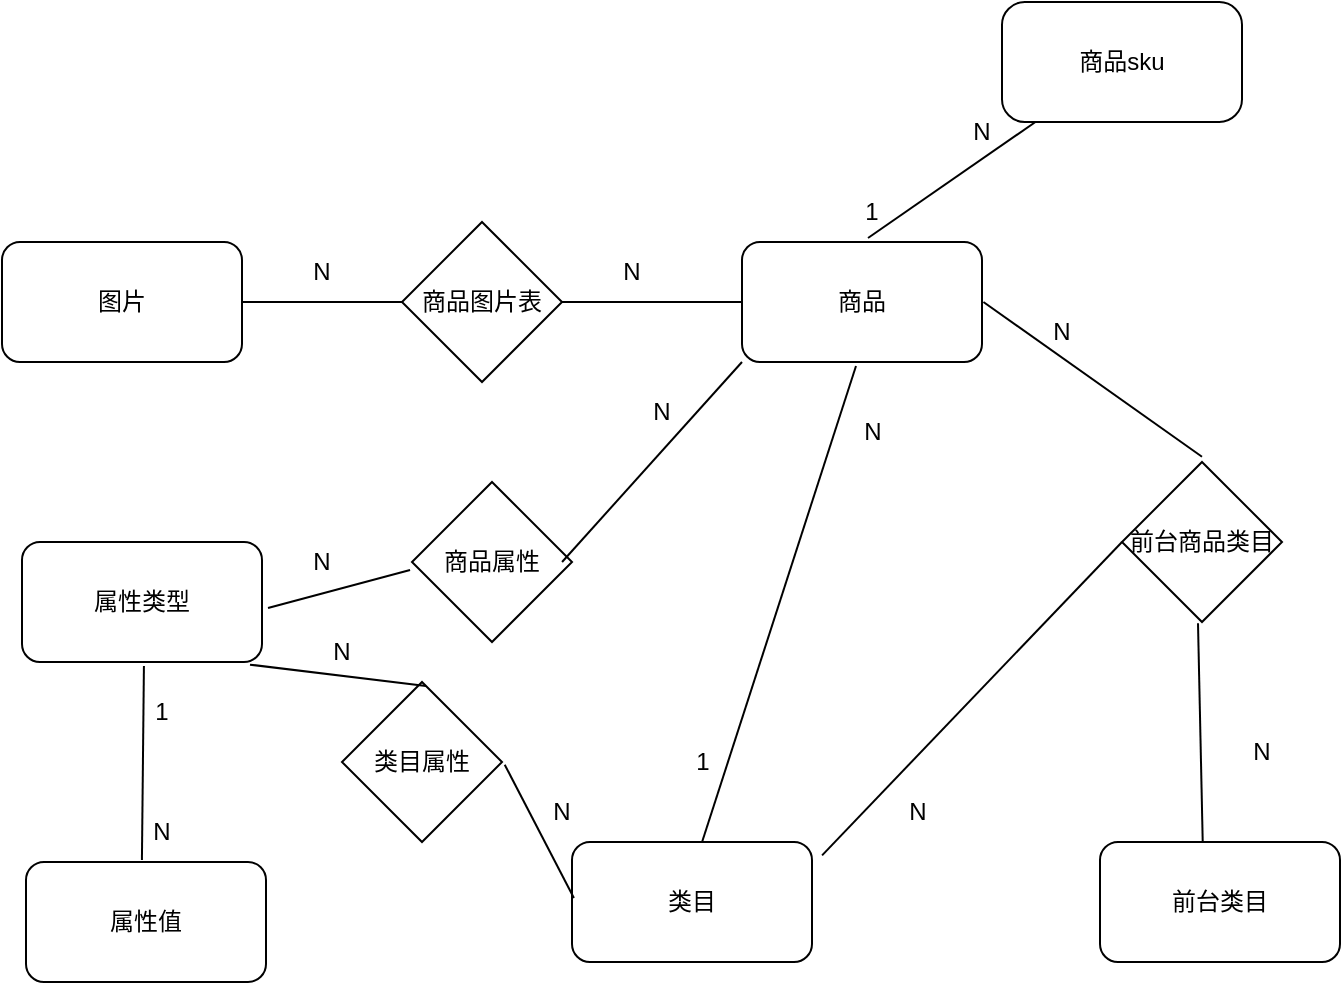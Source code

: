 <mxfile version="20.5.3" type="github">
  <diagram id="R2lEEEUBdFMjLlhIrx00" name="Page-1">
    <mxGraphModel dx="1422" dy="754" grid="1" gridSize="10" guides="1" tooltips="1" connect="0" arrows="0" fold="1" page="1" pageScale="1" pageWidth="850" pageHeight="1100" math="0" shadow="0" extFonts="Permanent Marker^https://fonts.googleapis.com/css?family=Permanent+Marker">
      <root>
        <mxCell id="0" />
        <mxCell id="1" parent="0" />
        <mxCell id="rO6TGoDAibbOI8yyp7PQ-1" value="图片" style="rounded=1;whiteSpace=wrap;html=1;" parent="1" vertex="1">
          <mxGeometry x="110" y="140" width="120" height="60" as="geometry" />
        </mxCell>
        <mxCell id="rO6TGoDAibbOI8yyp7PQ-2" value="商品" style="rounded=1;whiteSpace=wrap;html=1;" parent="1" vertex="1">
          <mxGeometry x="480" y="140" width="120" height="60" as="geometry" />
        </mxCell>
        <mxCell id="rO6TGoDAibbOI8yyp7PQ-3" value="商品图片表" style="rhombus;whiteSpace=wrap;html=1;" parent="1" vertex="1">
          <mxGeometry x="310" y="130" width="80" height="80" as="geometry" />
        </mxCell>
        <mxCell id="rO6TGoDAibbOI8yyp7PQ-4" value="" style="endArrow=none;html=1;rounded=0;entryX=1;entryY=0.5;entryDx=0;entryDy=0;exitX=0;exitY=0.5;exitDx=0;exitDy=0;" parent="1" source="rO6TGoDAibbOI8yyp7PQ-3" target="rO6TGoDAibbOI8yyp7PQ-1" edge="1">
          <mxGeometry width="50" height="50" relative="1" as="geometry">
            <mxPoint x="470" y="260" as="sourcePoint" />
            <mxPoint x="430" y="200" as="targetPoint" />
          </mxGeometry>
        </mxCell>
        <mxCell id="rO6TGoDAibbOI8yyp7PQ-6" value="" style="endArrow=none;html=1;rounded=0;entryX=0;entryY=0.5;entryDx=0;entryDy=0;" parent="1" source="rO6TGoDAibbOI8yyp7PQ-3" target="rO6TGoDAibbOI8yyp7PQ-2" edge="1">
          <mxGeometry width="50" height="50" relative="1" as="geometry">
            <mxPoint x="380" y="250" as="sourcePoint" />
            <mxPoint x="430" y="200" as="targetPoint" />
          </mxGeometry>
        </mxCell>
        <mxCell id="rO6TGoDAibbOI8yyp7PQ-7" value="N" style="text;html=1;strokeColor=none;fillColor=none;align=center;verticalAlign=middle;whiteSpace=wrap;rounded=0;" parent="1" vertex="1">
          <mxGeometry x="240" y="140" width="60" height="30" as="geometry" />
        </mxCell>
        <mxCell id="rO6TGoDAibbOI8yyp7PQ-9" value="N" style="text;html=1;strokeColor=none;fillColor=none;align=center;verticalAlign=middle;whiteSpace=wrap;rounded=0;" parent="1" vertex="1">
          <mxGeometry x="395" y="140" width="60" height="30" as="geometry" />
        </mxCell>
        <mxCell id="rO6TGoDAibbOI8yyp7PQ-10" value="商品sku" style="rounded=1;whiteSpace=wrap;html=1;arcSize=19;" parent="1" vertex="1">
          <mxGeometry x="610" y="20" width="120" height="60" as="geometry" />
        </mxCell>
        <mxCell id="rO6TGoDAibbOI8yyp7PQ-12" value="" style="endArrow=none;html=1;rounded=0;entryX=0.525;entryY=-0.033;entryDx=0;entryDy=0;entryPerimeter=0;" parent="1" source="rO6TGoDAibbOI8yyp7PQ-10" edge="1" target="rO6TGoDAibbOI8yyp7PQ-2">
          <mxGeometry width="50" height="50" relative="1" as="geometry">
            <mxPoint x="400" y="280" as="sourcePoint" />
            <mxPoint x="538" y="200" as="targetPoint" />
          </mxGeometry>
        </mxCell>
        <mxCell id="rO6TGoDAibbOI8yyp7PQ-13" value="1" style="text;html=1;strokeColor=none;fillColor=none;align=center;verticalAlign=middle;whiteSpace=wrap;rounded=0;" parent="1" vertex="1">
          <mxGeometry x="515" y="110" width="60" height="30" as="geometry" />
        </mxCell>
        <mxCell id="rO6TGoDAibbOI8yyp7PQ-14" value="N" style="text;html=1;strokeColor=none;fillColor=none;align=center;verticalAlign=middle;whiteSpace=wrap;rounded=0;" parent="1" vertex="1">
          <mxGeometry x="570" y="70" width="60" height="30" as="geometry" />
        </mxCell>
        <mxCell id="rO6TGoDAibbOI8yyp7PQ-15" value="属性类型" style="rounded=1;whiteSpace=wrap;html=1;" parent="1" vertex="1">
          <mxGeometry x="120" y="290" width="120" height="60" as="geometry" />
        </mxCell>
        <mxCell id="rO6TGoDAibbOI8yyp7PQ-16" value="属性值" style="rounded=1;whiteSpace=wrap;html=1;" parent="1" vertex="1">
          <mxGeometry x="122" y="450" width="120" height="60" as="geometry" />
        </mxCell>
        <mxCell id="rO6TGoDAibbOI8yyp7PQ-17" value="" style="endArrow=none;html=1;rounded=0;exitX=0.483;exitY=-0.017;exitDx=0;exitDy=0;exitPerimeter=0;entryX=0.508;entryY=1.033;entryDx=0;entryDy=0;entryPerimeter=0;" parent="1" source="rO6TGoDAibbOI8yyp7PQ-16" target="rO6TGoDAibbOI8yyp7PQ-15" edge="1">
          <mxGeometry width="50" height="50" relative="1" as="geometry">
            <mxPoint x="720" y="400" as="sourcePoint" />
            <mxPoint x="770" y="350" as="targetPoint" />
          </mxGeometry>
        </mxCell>
        <mxCell id="rO6TGoDAibbOI8yyp7PQ-18" value="1" style="text;html=1;strokeColor=none;fillColor=none;align=center;verticalAlign=middle;whiteSpace=wrap;rounded=0;" parent="1" vertex="1">
          <mxGeometry x="160" y="360" width="60" height="30" as="geometry" />
        </mxCell>
        <mxCell id="rO6TGoDAibbOI8yyp7PQ-19" value="N" style="text;html=1;strokeColor=none;fillColor=none;align=center;verticalAlign=middle;whiteSpace=wrap;rounded=0;" parent="1" vertex="1">
          <mxGeometry x="160" y="420" width="60" height="30" as="geometry" />
        </mxCell>
        <mxCell id="rO6TGoDAibbOI8yyp7PQ-21" value="商品属性" style="rhombus;whiteSpace=wrap;html=1;" parent="1" vertex="1">
          <mxGeometry x="315" y="260" width="80" height="80" as="geometry" />
        </mxCell>
        <mxCell id="rO6TGoDAibbOI8yyp7PQ-22" value="" style="endArrow=none;html=1;rounded=0;exitX=1.025;exitY=0.55;exitDx=0;exitDy=0;exitPerimeter=0;entryX=-0.012;entryY=0.55;entryDx=0;entryDy=0;entryPerimeter=0;" parent="1" source="rO6TGoDAibbOI8yyp7PQ-15" target="rO6TGoDAibbOI8yyp7PQ-21" edge="1">
          <mxGeometry width="50" height="50" relative="1" as="geometry">
            <mxPoint x="720" y="400" as="sourcePoint" />
            <mxPoint x="770" y="350" as="targetPoint" />
          </mxGeometry>
        </mxCell>
        <mxCell id="rO6TGoDAibbOI8yyp7PQ-23" value="" style="endArrow=none;html=1;rounded=0;entryX=0;entryY=1;entryDx=0;entryDy=0;entryPerimeter=0;exitX=0.938;exitY=0.5;exitDx=0;exitDy=0;exitPerimeter=0;" parent="1" source="rO6TGoDAibbOI8yyp7PQ-21" target="rO6TGoDAibbOI8yyp7PQ-2" edge="1">
          <mxGeometry width="50" height="50" relative="1" as="geometry">
            <mxPoint x="720" y="400" as="sourcePoint" />
            <mxPoint x="770" y="350" as="targetPoint" />
          </mxGeometry>
        </mxCell>
        <mxCell id="rO6TGoDAibbOI8yyp7PQ-24" value="N" style="text;html=1;strokeColor=none;fillColor=none;align=center;verticalAlign=middle;whiteSpace=wrap;rounded=0;" parent="1" vertex="1">
          <mxGeometry x="410" y="210" width="60" height="30" as="geometry" />
        </mxCell>
        <mxCell id="rO6TGoDAibbOI8yyp7PQ-25" value="N" style="text;html=1;strokeColor=none;fillColor=none;align=center;verticalAlign=middle;whiteSpace=wrap;rounded=0;" parent="1" vertex="1">
          <mxGeometry x="240" y="285" width="60" height="30" as="geometry" />
        </mxCell>
        <mxCell id="rO6TGoDAibbOI8yyp7PQ-26" value="类目" style="rounded=1;whiteSpace=wrap;html=1;" parent="1" vertex="1">
          <mxGeometry x="395" y="440" width="120" height="60" as="geometry" />
        </mxCell>
        <mxCell id="rO6TGoDAibbOI8yyp7PQ-27" value="类目属性" style="rhombus;whiteSpace=wrap;html=1;" parent="1" vertex="1">
          <mxGeometry x="280" y="360" width="80" height="80" as="geometry" />
        </mxCell>
        <mxCell id="rO6TGoDAibbOI8yyp7PQ-28" value="" style="endArrow=none;html=1;rounded=0;exitX=1.017;exitY=0.517;exitDx=0;exitDy=0;exitPerimeter=0;entryX=0.008;entryY=0.467;entryDx=0;entryDy=0;entryPerimeter=0;" parent="1" source="rO6TGoDAibbOI8yyp7PQ-27" target="rO6TGoDAibbOI8yyp7PQ-26" edge="1">
          <mxGeometry width="50" height="50" relative="1" as="geometry">
            <mxPoint x="400" y="380" as="sourcePoint" />
            <mxPoint x="450" y="330" as="targetPoint" />
          </mxGeometry>
        </mxCell>
        <mxCell id="rO6TGoDAibbOI8yyp7PQ-29" value="" style="endArrow=none;html=1;rounded=0;entryX=0.95;entryY=1.022;entryDx=0;entryDy=0;entryPerimeter=0;exitX=0.525;exitY=0.025;exitDx=0;exitDy=0;exitPerimeter=0;" parent="1" source="rO6TGoDAibbOI8yyp7PQ-27" target="rO6TGoDAibbOI8yyp7PQ-15" edge="1">
          <mxGeometry width="50" height="50" relative="1" as="geometry">
            <mxPoint x="400" y="380" as="sourcePoint" />
            <mxPoint x="450" y="330" as="targetPoint" />
          </mxGeometry>
        </mxCell>
        <mxCell id="rO6TGoDAibbOI8yyp7PQ-30" value="N" style="text;html=1;strokeColor=none;fillColor=none;align=center;verticalAlign=middle;whiteSpace=wrap;rounded=0;" parent="1" vertex="1">
          <mxGeometry x="250" y="330" width="60" height="30" as="geometry" />
        </mxCell>
        <mxCell id="rO6TGoDAibbOI8yyp7PQ-31" value="N" style="text;html=1;strokeColor=none;fillColor=none;align=center;verticalAlign=middle;whiteSpace=wrap;rounded=0;" parent="1" vertex="1">
          <mxGeometry x="360" y="410" width="60" height="30" as="geometry" />
        </mxCell>
        <mxCell id="rO6TGoDAibbOI8yyp7PQ-32" value="前台类目" style="rounded=1;whiteSpace=wrap;html=1;" parent="1" vertex="1">
          <mxGeometry x="659" y="440" width="120" height="60" as="geometry" />
        </mxCell>
        <mxCell id="rO6TGoDAibbOI8yyp7PQ-41" value="前台商品类目" style="rhombus;whiteSpace=wrap;html=1;" parent="1" vertex="1">
          <mxGeometry x="670" y="250" width="80" height="80" as="geometry" />
        </mxCell>
        <mxCell id="rO6TGoDAibbOI8yyp7PQ-42" value="" style="endArrow=none;html=1;rounded=0;entryX=0;entryY=0.5;entryDx=0;entryDy=0;entryPerimeter=0;exitX=1.042;exitY=0.111;exitDx=0;exitDy=0;exitPerimeter=0;" parent="1" source="rO6TGoDAibbOI8yyp7PQ-26" target="rO6TGoDAibbOI8yyp7PQ-41" edge="1">
          <mxGeometry width="50" height="50" relative="1" as="geometry">
            <mxPoint x="490" y="380" as="sourcePoint" />
            <mxPoint x="540" y="330" as="targetPoint" />
          </mxGeometry>
        </mxCell>
        <mxCell id="rO6TGoDAibbOI8yyp7PQ-43" value="" style="endArrow=none;html=1;rounded=0;entryX=0.475;entryY=1.008;entryDx=0;entryDy=0;entryPerimeter=0;exitX=0.428;exitY=0;exitDx=0;exitDy=0;exitPerimeter=0;" parent="1" source="rO6TGoDAibbOI8yyp7PQ-32" target="rO6TGoDAibbOI8yyp7PQ-41" edge="1">
          <mxGeometry width="50" height="50" relative="1" as="geometry">
            <mxPoint x="490" y="380" as="sourcePoint" />
            <mxPoint x="540" y="330" as="targetPoint" />
          </mxGeometry>
        </mxCell>
        <mxCell id="rO6TGoDAibbOI8yyp7PQ-44" value="" style="endArrow=none;html=1;rounded=0;entryX=1.006;entryY=0.5;entryDx=0;entryDy=0;entryPerimeter=0;exitX=0.5;exitY=-0.033;exitDx=0;exitDy=0;exitPerimeter=0;" parent="1" source="rO6TGoDAibbOI8yyp7PQ-41" target="rO6TGoDAibbOI8yyp7PQ-2" edge="1">
          <mxGeometry width="50" height="50" relative="1" as="geometry">
            <mxPoint x="490" y="380" as="sourcePoint" />
            <mxPoint x="540" y="330" as="targetPoint" />
          </mxGeometry>
        </mxCell>
        <mxCell id="rO6TGoDAibbOI8yyp7PQ-45" value="N" style="text;html=1;strokeColor=none;fillColor=none;align=center;verticalAlign=middle;whiteSpace=wrap;rounded=0;" parent="1" vertex="1">
          <mxGeometry x="610" y="170" width="60" height="30" as="geometry" />
        </mxCell>
        <mxCell id="rO6TGoDAibbOI8yyp7PQ-46" value="N" style="text;html=1;strokeColor=none;fillColor=none;align=center;verticalAlign=middle;whiteSpace=wrap;rounded=0;" parent="1" vertex="1">
          <mxGeometry x="538" y="410" width="60" height="30" as="geometry" />
        </mxCell>
        <mxCell id="rO6TGoDAibbOI8yyp7PQ-47" value="N" style="text;html=1;strokeColor=none;fillColor=none;align=center;verticalAlign=middle;whiteSpace=wrap;rounded=0;" parent="1" vertex="1">
          <mxGeometry x="710" y="380" width="60" height="30" as="geometry" />
        </mxCell>
        <mxCell id="8RqtQleB-1OjeuA2fae--1" value="" style="endArrow=none;html=1;rounded=0;entryX=0.475;entryY=1.033;entryDx=0;entryDy=0;entryPerimeter=0;exitX=0.542;exitY=0;exitDx=0;exitDy=0;exitPerimeter=0;" edge="1" parent="1" source="rO6TGoDAibbOI8yyp7PQ-26" target="rO6TGoDAibbOI8yyp7PQ-2">
          <mxGeometry width="50" height="50" relative="1" as="geometry">
            <mxPoint x="400" y="410" as="sourcePoint" />
            <mxPoint x="450" y="360" as="targetPoint" />
          </mxGeometry>
        </mxCell>
        <mxCell id="8RqtQleB-1OjeuA2fae--2" value="N" style="text;html=1;align=center;verticalAlign=middle;resizable=0;points=[];autosize=1;strokeColor=none;fillColor=none;" vertex="1" parent="1">
          <mxGeometry x="530" y="220" width="30" height="30" as="geometry" />
        </mxCell>
        <mxCell id="8RqtQleB-1OjeuA2fae--3" value="1" style="text;html=1;align=center;verticalAlign=middle;resizable=0;points=[];autosize=1;strokeColor=none;fillColor=none;" vertex="1" parent="1">
          <mxGeometry x="445" y="385" width="30" height="30" as="geometry" />
        </mxCell>
      </root>
    </mxGraphModel>
  </diagram>
</mxfile>

